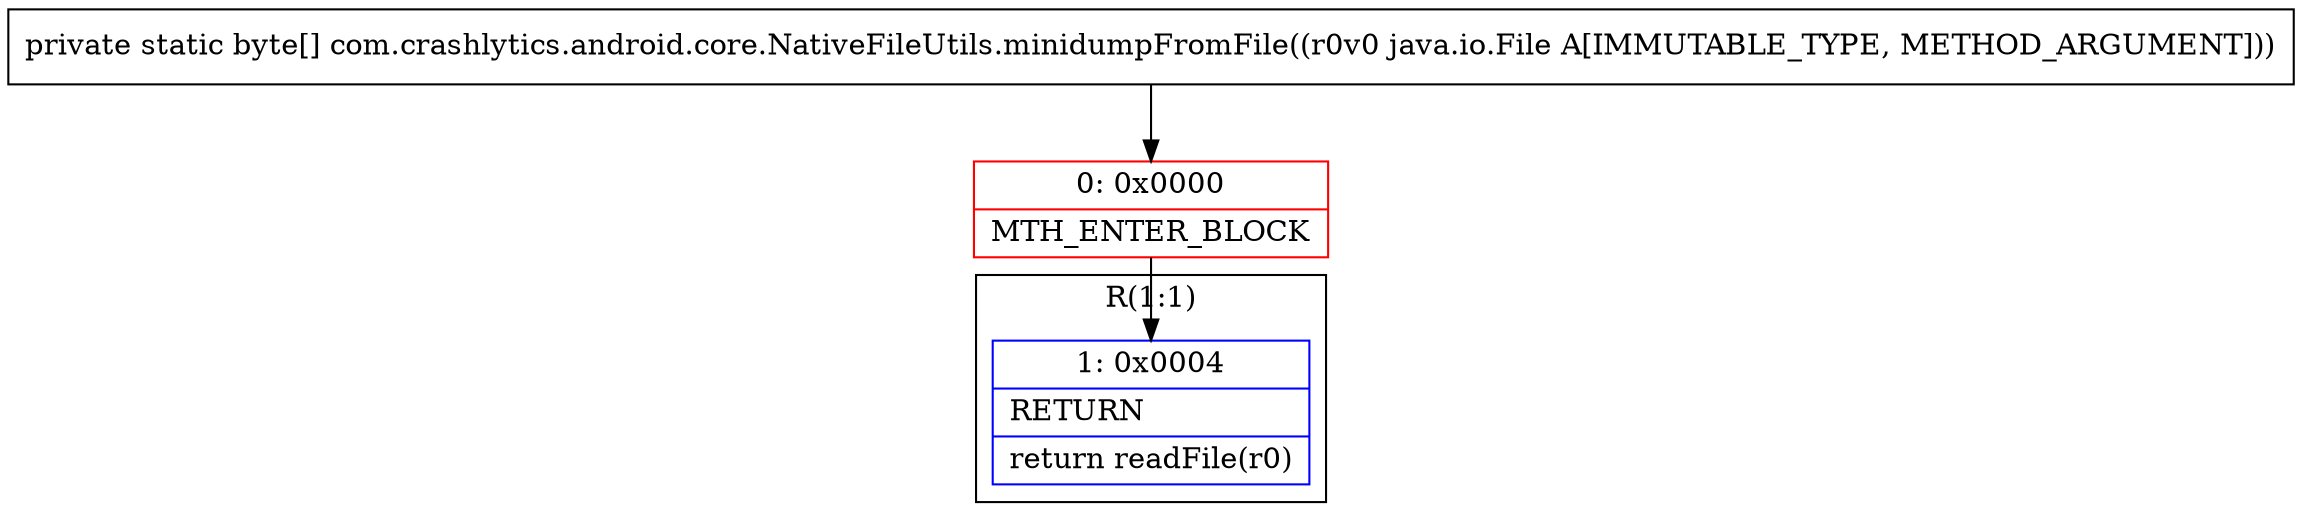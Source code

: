 digraph "CFG forcom.crashlytics.android.core.NativeFileUtils.minidumpFromFile(Ljava\/io\/File;)[B" {
subgraph cluster_Region_710898023 {
label = "R(1:1)";
node [shape=record,color=blue];
Node_1 [shape=record,label="{1\:\ 0x0004|RETURN\l|return readFile(r0)\l}"];
}
Node_0 [shape=record,color=red,label="{0\:\ 0x0000|MTH_ENTER_BLOCK\l}"];
MethodNode[shape=record,label="{private static byte[] com.crashlytics.android.core.NativeFileUtils.minidumpFromFile((r0v0 java.io.File A[IMMUTABLE_TYPE, METHOD_ARGUMENT])) }"];
MethodNode -> Node_0;
Node_0 -> Node_1;
}

